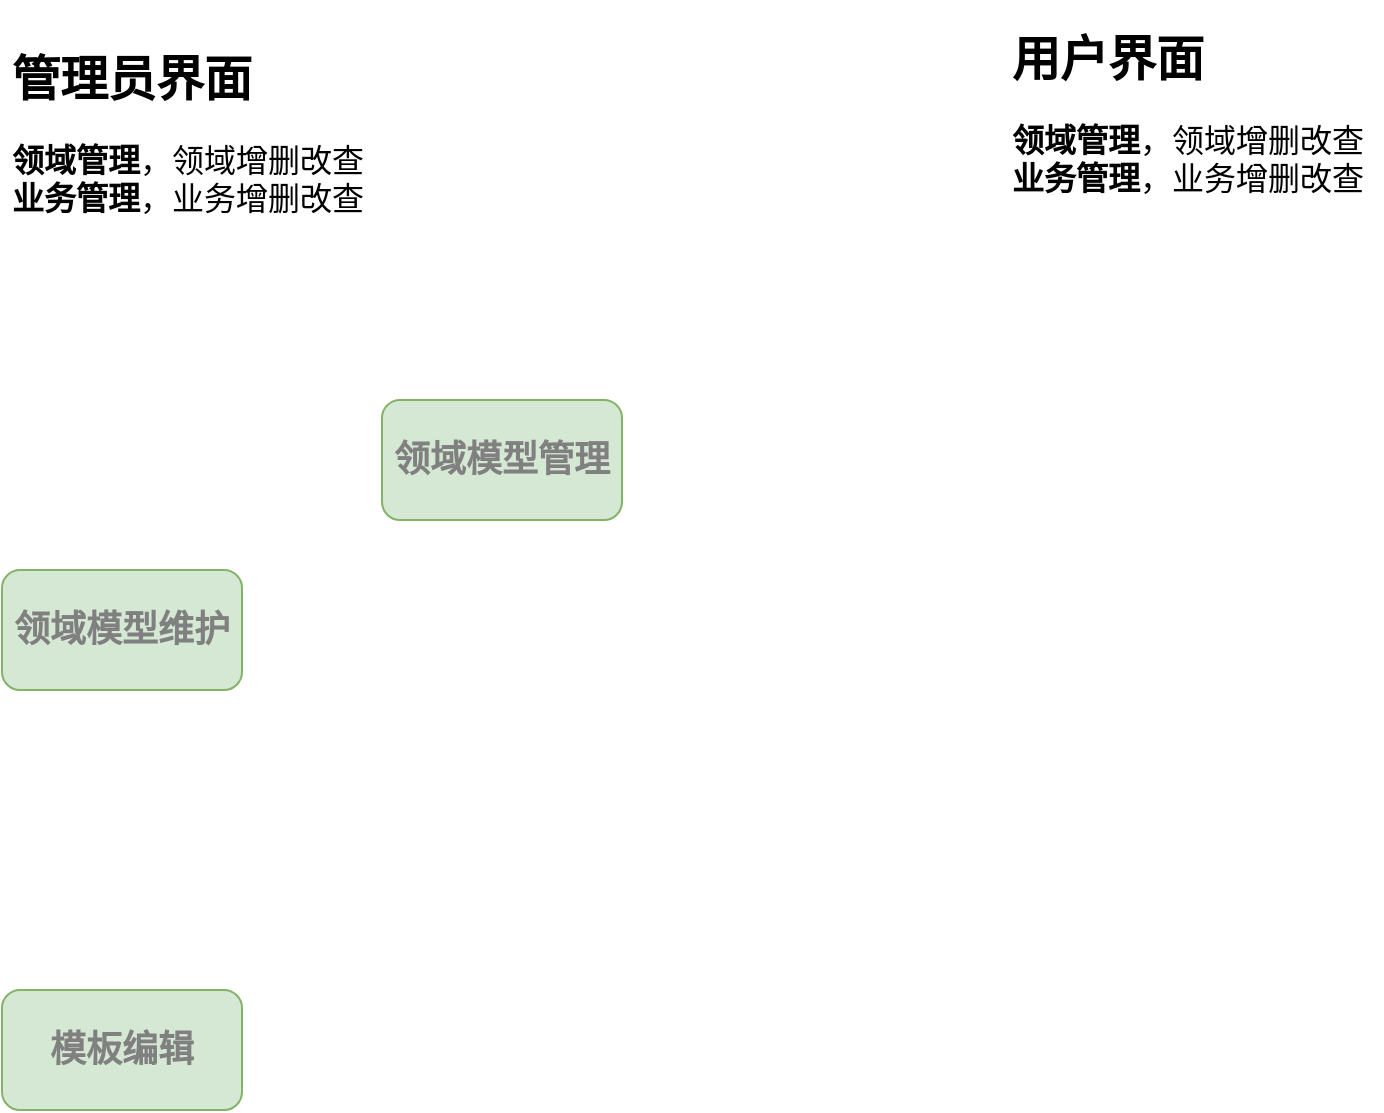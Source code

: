 <mxfile version="21.1.4" type="github">
  <diagram name="第 1 页" id="-yg9oLlgfjmI9G8ZWWMS">
    <mxGraphModel dx="794" dy="470" grid="1" gridSize="10" guides="1" tooltips="1" connect="1" arrows="1" fold="1" page="1" pageScale="1" pageWidth="827" pageHeight="1169" math="0" shadow="0">
      <root>
        <mxCell id="0" />
        <mxCell id="1" parent="0" />
        <mxCell id="fpl1dmW2cC1oAPA8jiOE-1" value="&lt;b&gt;&lt;font style=&quot;font-size: 18px;&quot;&gt;领域模型维护&lt;/font&gt;&lt;/b&gt;" style="rounded=1;whiteSpace=wrap;html=1;fillColor=#d5e8d4;strokeColor=#82b366;fontColor=#808080;" vertex="1" parent="1">
          <mxGeometry x="60" y="315" width="120" height="60" as="geometry" />
        </mxCell>
        <mxCell id="fpl1dmW2cC1oAPA8jiOE-2" value="&lt;b&gt;&lt;font style=&quot;font-size: 18px;&quot;&gt;模板编辑&lt;/font&gt;&lt;/b&gt;" style="rounded=1;whiteSpace=wrap;html=1;fillColor=#d5e8d4;strokeColor=#82b366;fontColor=#808080;" vertex="1" parent="1">
          <mxGeometry x="60" y="525" width="120" height="60" as="geometry" />
        </mxCell>
        <mxCell id="fpl1dmW2cC1oAPA8jiOE-3" value="&lt;b&gt;&lt;font style=&quot;font-size: 18px;&quot;&gt;领域模型管理&lt;/font&gt;&lt;/b&gt;" style="rounded=1;whiteSpace=wrap;html=1;fillColor=#d5e8d4;strokeColor=#82b366;fontColor=#808080;" vertex="1" parent="1">
          <mxGeometry x="250" y="230" width="120" height="60" as="geometry" />
        </mxCell>
        <mxCell id="fpl1dmW2cC1oAPA8jiOE-6" value="&lt;h1&gt;管理员界面&lt;br&gt;&lt;/h1&gt;&lt;p style=&quot;font-size: 16px;&quot;&gt;&lt;b&gt;领域管理&lt;/b&gt;，领域增删改查&lt;br&gt;&lt;b style=&quot;border-color: var(--border-color);&quot;&gt;业务管理&lt;/b&gt;，业务增删改查&lt;br&gt;&lt;/p&gt;" style="text;html=1;strokeColor=none;fillColor=none;spacing=5;spacingTop=-20;whiteSpace=wrap;overflow=hidden;rounded=0;" vertex="1" parent="1">
          <mxGeometry x="60" y="50" width="190" height="120" as="geometry" />
        </mxCell>
        <mxCell id="fpl1dmW2cC1oAPA8jiOE-7" value="&lt;h1&gt;用户界面&lt;br&gt;&lt;/h1&gt;&lt;p style=&quot;font-size: 16px;&quot;&gt;&lt;b&gt;领域管理&lt;/b&gt;，领域增删改查&lt;br&gt;&lt;b style=&quot;border-color: var(--border-color);&quot;&gt;业务管理&lt;/b&gt;，业务增删改查&lt;br&gt;&lt;/p&gt;" style="text;html=1;strokeColor=none;fillColor=none;spacing=5;spacingTop=-20;whiteSpace=wrap;overflow=hidden;rounded=0;" vertex="1" parent="1">
          <mxGeometry x="560" y="40" width="190" height="120" as="geometry" />
        </mxCell>
      </root>
    </mxGraphModel>
  </diagram>
</mxfile>

